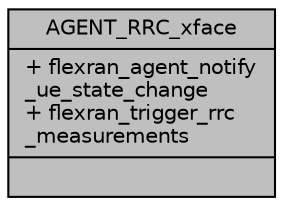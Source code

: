 digraph "AGENT_RRC_xface"
{
 // LATEX_PDF_SIZE
  edge [fontname="Helvetica",fontsize="10",labelfontname="Helvetica",labelfontsize="10"];
  node [fontname="Helvetica",fontsize="10",shape=record];
  Node1 [label="{AGENT_RRC_xface\n|+ flexran_agent_notify\l_ue_state_change\l+ flexran_trigger_rrc\l_measurements\l|}",height=0.2,width=0.4,color="black", fillcolor="grey75", style="filled", fontcolor="black",tooltip=" "];
}
